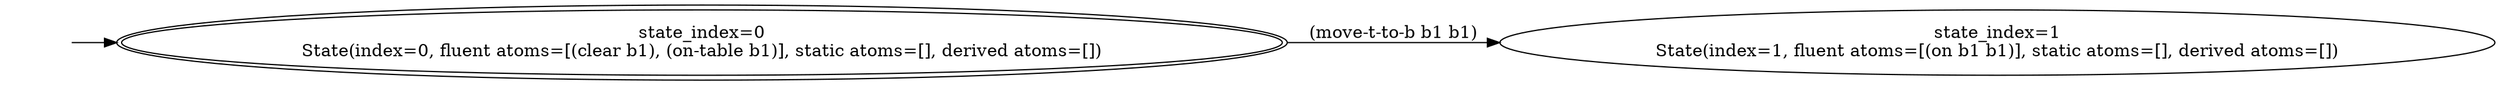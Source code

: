 digraph {
rankdir="LR"
s0[peripheries=2,label="state_index=0
State(index=0, fluent atoms=[(clear b1), (on-table b1)], static atoms=[], derived atoms=[])
"]
s1[label="state_index=1
State(index=1, fluent atoms=[(on b1 b1)], static atoms=[], derived atoms=[])
"]
Dangling [ label = "", style = invis ]
{ rank = same; Dangling }
Dangling -> s0
{ rank = same; s1}
{ rank = same; s0}
s0->s1 [label="(move-t-to-b b1 b1)
"]
}
